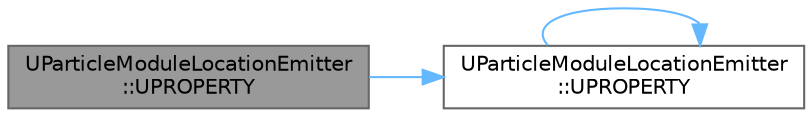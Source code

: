 digraph "UParticleModuleLocationEmitter::UPROPERTY"
{
 // INTERACTIVE_SVG=YES
 // LATEX_PDF_SIZE
  bgcolor="transparent";
  edge [fontname=Helvetica,fontsize=10,labelfontname=Helvetica,labelfontsize=10];
  node [fontname=Helvetica,fontsize=10,shape=box,height=0.2,width=0.4];
  rankdir="LR";
  Node1 [id="Node000001",label="UParticleModuleLocationEmitter\l::UPROPERTY",height=0.2,width=0.4,color="gray40", fillcolor="grey60", style="filled", fontcolor="black",tooltip="If true, the spawned particle should inherit the rotation of the source particle."];
  Node1 -> Node2 [id="edge1_Node000001_Node000002",color="steelblue1",style="solid",tooltip=" "];
  Node2 [id="Node000002",label="UParticleModuleLocationEmitter\l::UPROPERTY",height=0.2,width=0.4,color="grey40", fillcolor="white", style="filled",URL="$df/d4a/classUParticleModuleLocationEmitter.html#ac389dbc25ef5af615f1daf070e719a1e",tooltip="The method to use when selecting a spawn target particle from the emitter."];
  Node2 -> Node2 [id="edge2_Node000002_Node000002",color="steelblue1",style="solid",tooltip=" "];
}
